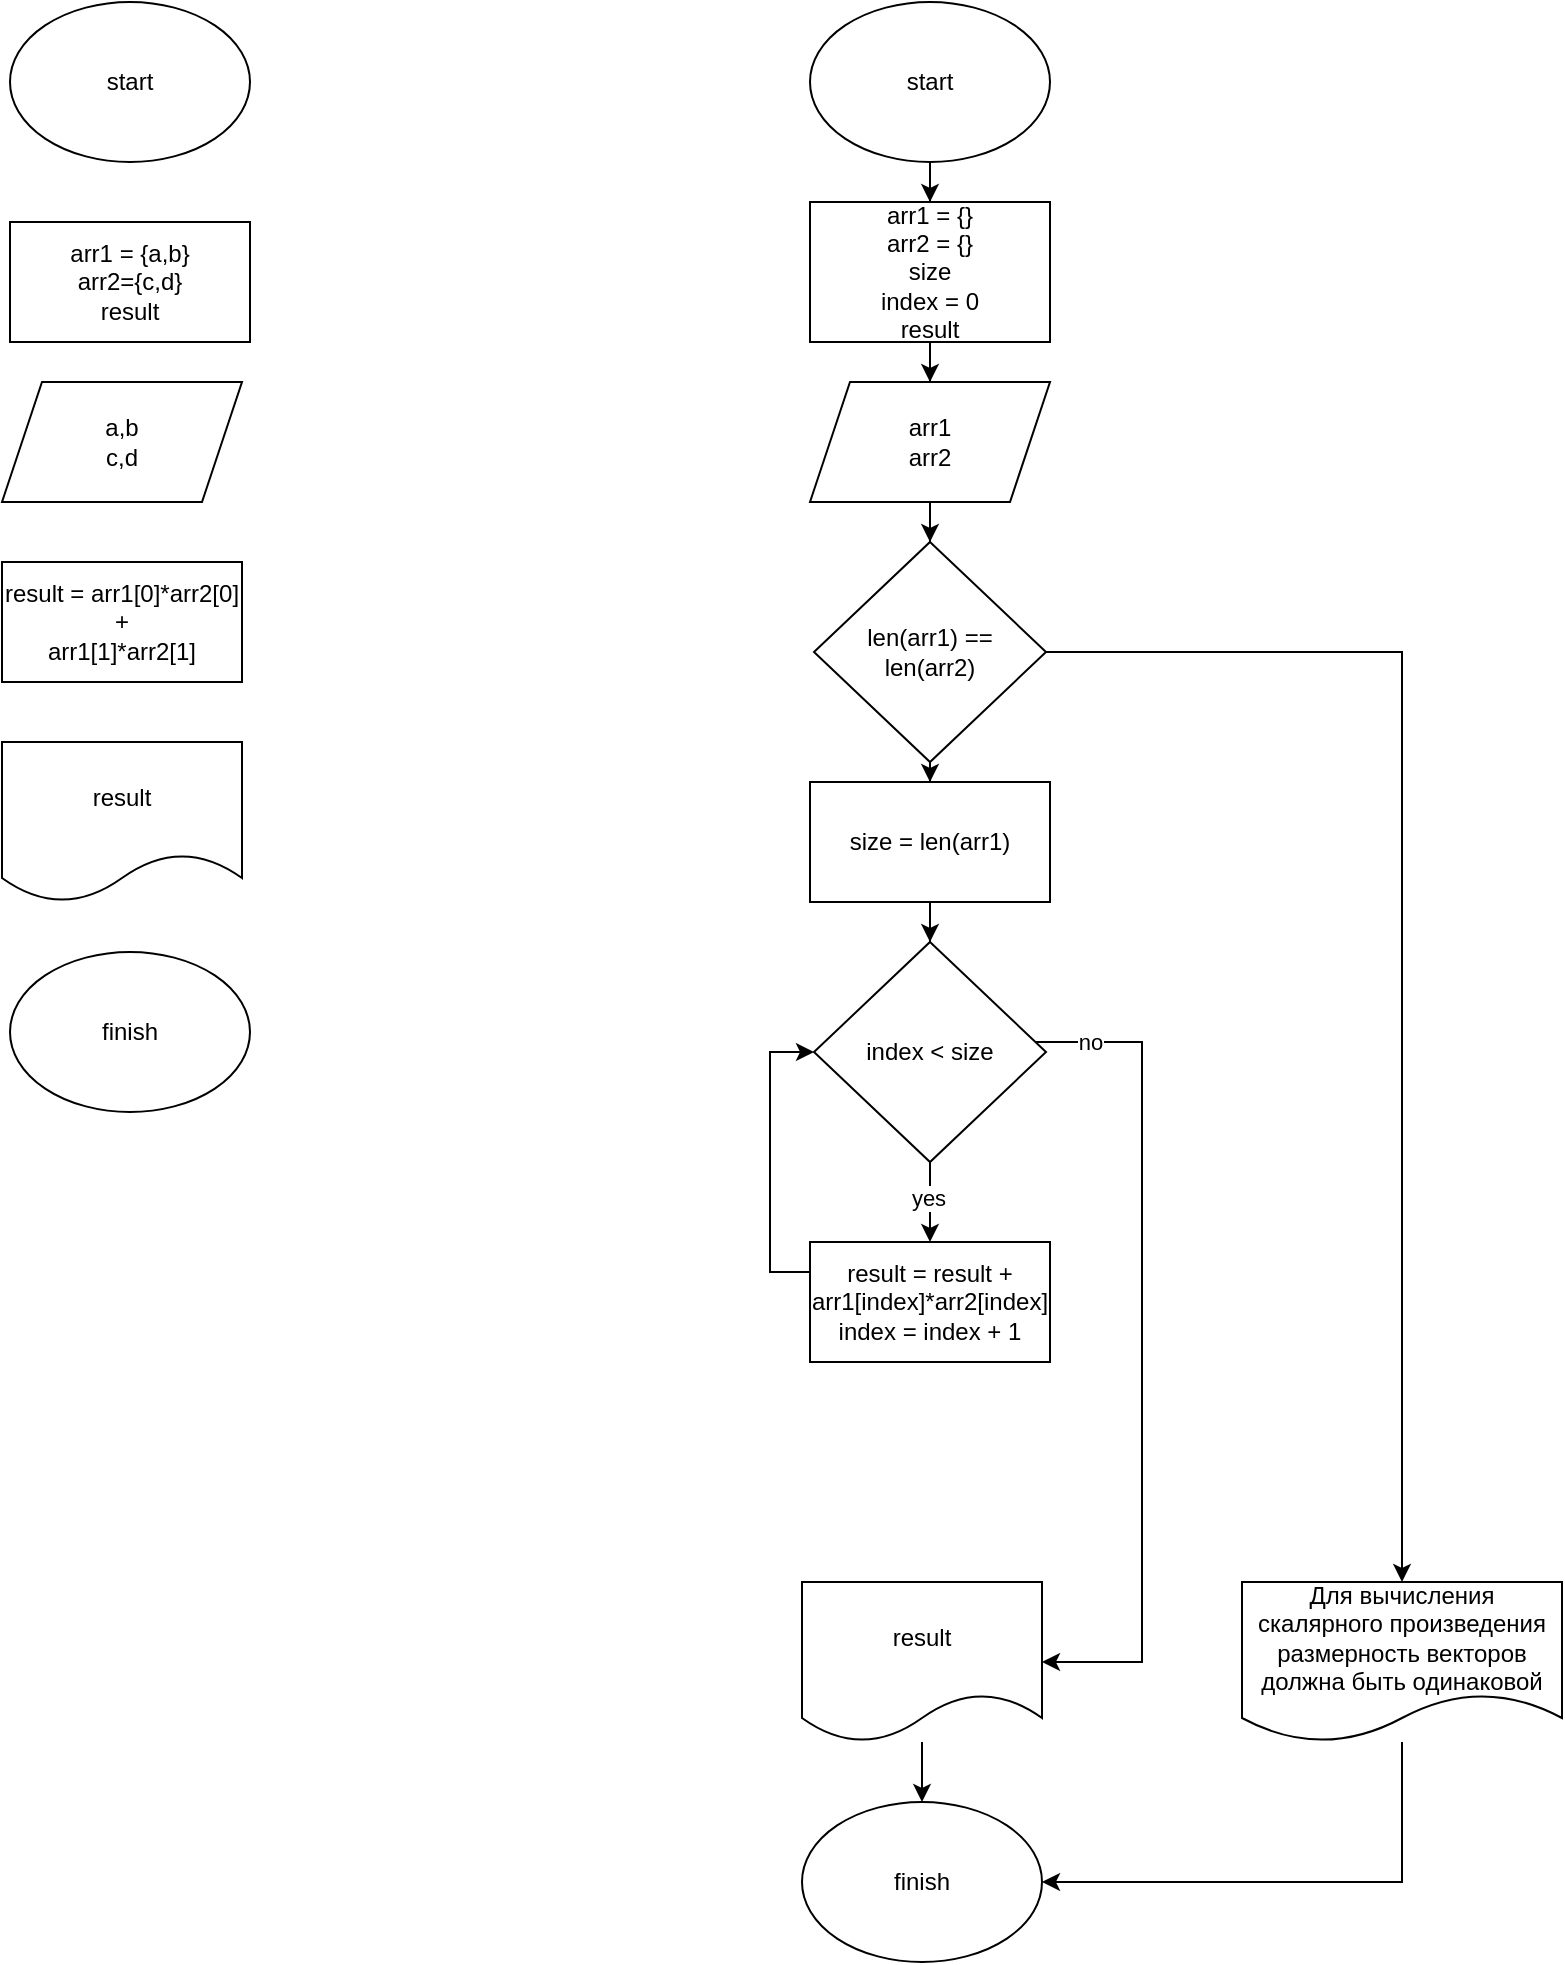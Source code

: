 <mxfile version="22.0.6" type="github">
  <diagram id="C5RBs43oDa-KdzZeNtuy" name="Page-1">
    <mxGraphModel dx="2720" dy="1153" grid="1" gridSize="10" guides="1" tooltips="1" connect="1" arrows="1" fold="1" page="1" pageScale="1" pageWidth="827" pageHeight="1169" math="0" shadow="0">
      <root>
        <mxCell id="WIyWlLk6GJQsqaUBKTNV-0" />
        <mxCell id="WIyWlLk6GJQsqaUBKTNV-1" parent="WIyWlLk6GJQsqaUBKTNV-0" />
        <mxCell id="YiDAc2OX2wacjoJceos9-0" value="start" style="ellipse;whiteSpace=wrap;html=1;" vertex="1" parent="WIyWlLk6GJQsqaUBKTNV-1">
          <mxGeometry x="34" y="20" width="120" height="80" as="geometry" />
        </mxCell>
        <mxCell id="YiDAc2OX2wacjoJceos9-1" value="finish" style="ellipse;whiteSpace=wrap;html=1;" vertex="1" parent="WIyWlLk6GJQsqaUBKTNV-1">
          <mxGeometry x="34" y="495" width="120" height="80" as="geometry" />
        </mxCell>
        <mxCell id="YiDAc2OX2wacjoJceos9-2" value="arr1 = {a,b}&lt;br&gt;arr2={c,d}&lt;br&gt;result" style="rounded=0;whiteSpace=wrap;html=1;" vertex="1" parent="WIyWlLk6GJQsqaUBKTNV-1">
          <mxGeometry x="34" y="130" width="120" height="60" as="geometry" />
        </mxCell>
        <mxCell id="YiDAc2OX2wacjoJceos9-4" value="a,b&lt;br&gt;c,d" style="shape=parallelogram;perimeter=parallelogramPerimeter;whiteSpace=wrap;html=1;fixedSize=1;" vertex="1" parent="WIyWlLk6GJQsqaUBKTNV-1">
          <mxGeometry x="30" y="210" width="120" height="60" as="geometry" />
        </mxCell>
        <mxCell id="YiDAc2OX2wacjoJceos9-5" value="result = arr1[0]*arr2[0] +&lt;br&gt;arr1[1]*arr2[1]" style="rounded=0;whiteSpace=wrap;html=1;" vertex="1" parent="WIyWlLk6GJQsqaUBKTNV-1">
          <mxGeometry x="30" y="300" width="120" height="60" as="geometry" />
        </mxCell>
        <mxCell id="YiDAc2OX2wacjoJceos9-6" value="result" style="shape=document;whiteSpace=wrap;html=1;boundedLbl=1;" vertex="1" parent="WIyWlLk6GJQsqaUBKTNV-1">
          <mxGeometry x="30" y="390" width="120" height="80" as="geometry" />
        </mxCell>
        <mxCell id="YiDAc2OX2wacjoJceos9-27" value="" style="edgeStyle=orthogonalEdgeStyle;rounded=0;orthogonalLoop=1;jettySize=auto;html=1;entryX=0.5;entryY=0;entryDx=0;entryDy=0;" edge="1" parent="WIyWlLk6GJQsqaUBKTNV-1" source="YiDAc2OX2wacjoJceos9-7" target="YiDAc2OX2wacjoJceos9-9">
          <mxGeometry relative="1" as="geometry" />
        </mxCell>
        <mxCell id="YiDAc2OX2wacjoJceos9-7" value="start" style="ellipse;whiteSpace=wrap;html=1;" vertex="1" parent="WIyWlLk6GJQsqaUBKTNV-1">
          <mxGeometry x="434" y="20" width="120" height="80" as="geometry" />
        </mxCell>
        <mxCell id="YiDAc2OX2wacjoJceos9-8" value="finish" style="ellipse;whiteSpace=wrap;html=1;" vertex="1" parent="WIyWlLk6GJQsqaUBKTNV-1">
          <mxGeometry x="430" y="920" width="120" height="80" as="geometry" />
        </mxCell>
        <mxCell id="YiDAc2OX2wacjoJceos9-29" value="" style="edgeStyle=orthogonalEdgeStyle;rounded=0;orthogonalLoop=1;jettySize=auto;html=1;entryX=0.5;entryY=0;entryDx=0;entryDy=0;" edge="1" parent="WIyWlLk6GJQsqaUBKTNV-1" source="YiDAc2OX2wacjoJceos9-9" target="YiDAc2OX2wacjoJceos9-10">
          <mxGeometry relative="1" as="geometry" />
        </mxCell>
        <mxCell id="YiDAc2OX2wacjoJceos9-9" value="arr1 = {}&lt;br&gt;arr2 = {}&lt;br&gt;size&lt;br&gt;index = 0&lt;br&gt;result" style="rounded=0;whiteSpace=wrap;html=1;" vertex="1" parent="WIyWlLk6GJQsqaUBKTNV-1">
          <mxGeometry x="434" y="120" width="120" height="70" as="geometry" />
        </mxCell>
        <mxCell id="YiDAc2OX2wacjoJceos9-31" style="edgeStyle=orthogonalEdgeStyle;rounded=0;orthogonalLoop=1;jettySize=auto;html=1;entryX=0.5;entryY=0;entryDx=0;entryDy=0;" edge="1" parent="WIyWlLk6GJQsqaUBKTNV-1" source="YiDAc2OX2wacjoJceos9-10" target="YiDAc2OX2wacjoJceos9-13">
          <mxGeometry relative="1" as="geometry" />
        </mxCell>
        <mxCell id="YiDAc2OX2wacjoJceos9-10" value="arr1&lt;br&gt;arr2" style="shape=parallelogram;perimeter=parallelogramPerimeter;whiteSpace=wrap;html=1;fixedSize=1;" vertex="1" parent="WIyWlLk6GJQsqaUBKTNV-1">
          <mxGeometry x="434" y="210" width="120" height="60" as="geometry" />
        </mxCell>
        <mxCell id="YiDAc2OX2wacjoJceos9-36" style="edgeStyle=orthogonalEdgeStyle;rounded=0;orthogonalLoop=1;jettySize=auto;html=1;entryX=0;entryY=0.5;entryDx=0;entryDy=0;" edge="1" parent="WIyWlLk6GJQsqaUBKTNV-1" source="YiDAc2OX2wacjoJceos9-11" target="YiDAc2OX2wacjoJceos9-14">
          <mxGeometry relative="1" as="geometry">
            <Array as="points">
              <mxPoint x="414" y="655" />
              <mxPoint x="414" y="545" />
            </Array>
          </mxGeometry>
        </mxCell>
        <mxCell id="YiDAc2OX2wacjoJceos9-11" value="result = result + arr1[index]*arr2[index]&lt;br&gt;index = index + 1" style="rounded=0;whiteSpace=wrap;html=1;" vertex="1" parent="WIyWlLk6GJQsqaUBKTNV-1">
          <mxGeometry x="434" y="640" width="120" height="60" as="geometry" />
        </mxCell>
        <mxCell id="YiDAc2OX2wacjoJceos9-21" value="" style="edgeStyle=orthogonalEdgeStyle;rounded=0;orthogonalLoop=1;jettySize=auto;html=1;" edge="1" parent="WIyWlLk6GJQsqaUBKTNV-1" source="YiDAc2OX2wacjoJceos9-12" target="YiDAc2OX2wacjoJceos9-8">
          <mxGeometry relative="1" as="geometry" />
        </mxCell>
        <mxCell id="YiDAc2OX2wacjoJceos9-12" value="result" style="shape=document;whiteSpace=wrap;html=1;boundedLbl=1;" vertex="1" parent="WIyWlLk6GJQsqaUBKTNV-1">
          <mxGeometry x="430" y="810" width="120" height="80" as="geometry" />
        </mxCell>
        <mxCell id="YiDAc2OX2wacjoJceos9-24" style="edgeStyle=orthogonalEdgeStyle;rounded=0;orthogonalLoop=1;jettySize=auto;html=1;" edge="1" parent="WIyWlLk6GJQsqaUBKTNV-1" source="YiDAc2OX2wacjoJceos9-13" target="YiDAc2OX2wacjoJceos9-23">
          <mxGeometry relative="1" as="geometry" />
        </mxCell>
        <mxCell id="YiDAc2OX2wacjoJceos9-33" value="" style="edgeStyle=orthogonalEdgeStyle;rounded=0;orthogonalLoop=1;jettySize=auto;html=1;" edge="1" parent="WIyWlLk6GJQsqaUBKTNV-1" source="YiDAc2OX2wacjoJceos9-13" target="YiDAc2OX2wacjoJceos9-15">
          <mxGeometry relative="1" as="geometry" />
        </mxCell>
        <mxCell id="YiDAc2OX2wacjoJceos9-13" value="len(arr1) == &lt;br&gt;len(arr2)" style="rhombus;whiteSpace=wrap;html=1;" vertex="1" parent="WIyWlLk6GJQsqaUBKTNV-1">
          <mxGeometry x="436" y="290" width="116" height="110" as="geometry" />
        </mxCell>
        <mxCell id="YiDAc2OX2wacjoJceos9-16" value="" style="edgeStyle=orthogonalEdgeStyle;rounded=0;orthogonalLoop=1;jettySize=auto;html=1;" edge="1" parent="WIyWlLk6GJQsqaUBKTNV-1" source="YiDAc2OX2wacjoJceos9-14" target="YiDAc2OX2wacjoJceos9-11">
          <mxGeometry relative="1" as="geometry" />
        </mxCell>
        <mxCell id="YiDAc2OX2wacjoJceos9-17" value="yes" style="edgeLabel;html=1;align=center;verticalAlign=middle;resizable=0;points=[];" vertex="1" connectable="0" parent="YiDAc2OX2wacjoJceos9-16">
          <mxGeometry x="-0.105" y="-1" relative="1" as="geometry">
            <mxPoint as="offset" />
          </mxGeometry>
        </mxCell>
        <mxCell id="YiDAc2OX2wacjoJceos9-19" style="edgeStyle=orthogonalEdgeStyle;rounded=0;orthogonalLoop=1;jettySize=auto;html=1;entryX=1;entryY=0.5;entryDx=0;entryDy=0;" edge="1" parent="WIyWlLk6GJQsqaUBKTNV-1" source="YiDAc2OX2wacjoJceos9-14" target="YiDAc2OX2wacjoJceos9-12">
          <mxGeometry relative="1" as="geometry">
            <Array as="points">
              <mxPoint x="600" y="540" />
              <mxPoint x="600" y="850" />
            </Array>
          </mxGeometry>
        </mxCell>
        <mxCell id="YiDAc2OX2wacjoJceos9-26" value="no" style="edgeLabel;html=1;align=center;verticalAlign=middle;resizable=0;points=[];" vertex="1" connectable="0" parent="YiDAc2OX2wacjoJceos9-19">
          <mxGeometry x="-0.868" relative="1" as="geometry">
            <mxPoint as="offset" />
          </mxGeometry>
        </mxCell>
        <mxCell id="YiDAc2OX2wacjoJceos9-14" value="index &amp;lt; size" style="rhombus;whiteSpace=wrap;html=1;" vertex="1" parent="WIyWlLk6GJQsqaUBKTNV-1">
          <mxGeometry x="436" y="490" width="116" height="110" as="geometry" />
        </mxCell>
        <mxCell id="YiDAc2OX2wacjoJceos9-35" style="edgeStyle=orthogonalEdgeStyle;rounded=0;orthogonalLoop=1;jettySize=auto;html=1;entryX=0.5;entryY=0;entryDx=0;entryDy=0;" edge="1" parent="WIyWlLk6GJQsqaUBKTNV-1" source="YiDAc2OX2wacjoJceos9-15" target="YiDAc2OX2wacjoJceos9-14">
          <mxGeometry relative="1" as="geometry" />
        </mxCell>
        <mxCell id="YiDAc2OX2wacjoJceos9-15" value="size = len(arr1)" style="rounded=0;whiteSpace=wrap;html=1;" vertex="1" parent="WIyWlLk6GJQsqaUBKTNV-1">
          <mxGeometry x="434" y="410" width="120" height="60" as="geometry" />
        </mxCell>
        <mxCell id="YiDAc2OX2wacjoJceos9-25" style="edgeStyle=orthogonalEdgeStyle;rounded=0;orthogonalLoop=1;jettySize=auto;html=1;entryX=1;entryY=0.5;entryDx=0;entryDy=0;" edge="1" parent="WIyWlLk6GJQsqaUBKTNV-1" source="YiDAc2OX2wacjoJceos9-23" target="YiDAc2OX2wacjoJceos9-8">
          <mxGeometry relative="1" as="geometry">
            <Array as="points">
              <mxPoint x="730" y="960" />
            </Array>
          </mxGeometry>
        </mxCell>
        <mxCell id="YiDAc2OX2wacjoJceos9-23" value="Для вычисления скалярного произведения размерность векторов должна быть одинаковой" style="shape=document;whiteSpace=wrap;html=1;boundedLbl=1;" vertex="1" parent="WIyWlLk6GJQsqaUBKTNV-1">
          <mxGeometry x="650" y="810" width="160" height="80" as="geometry" />
        </mxCell>
      </root>
    </mxGraphModel>
  </diagram>
</mxfile>
